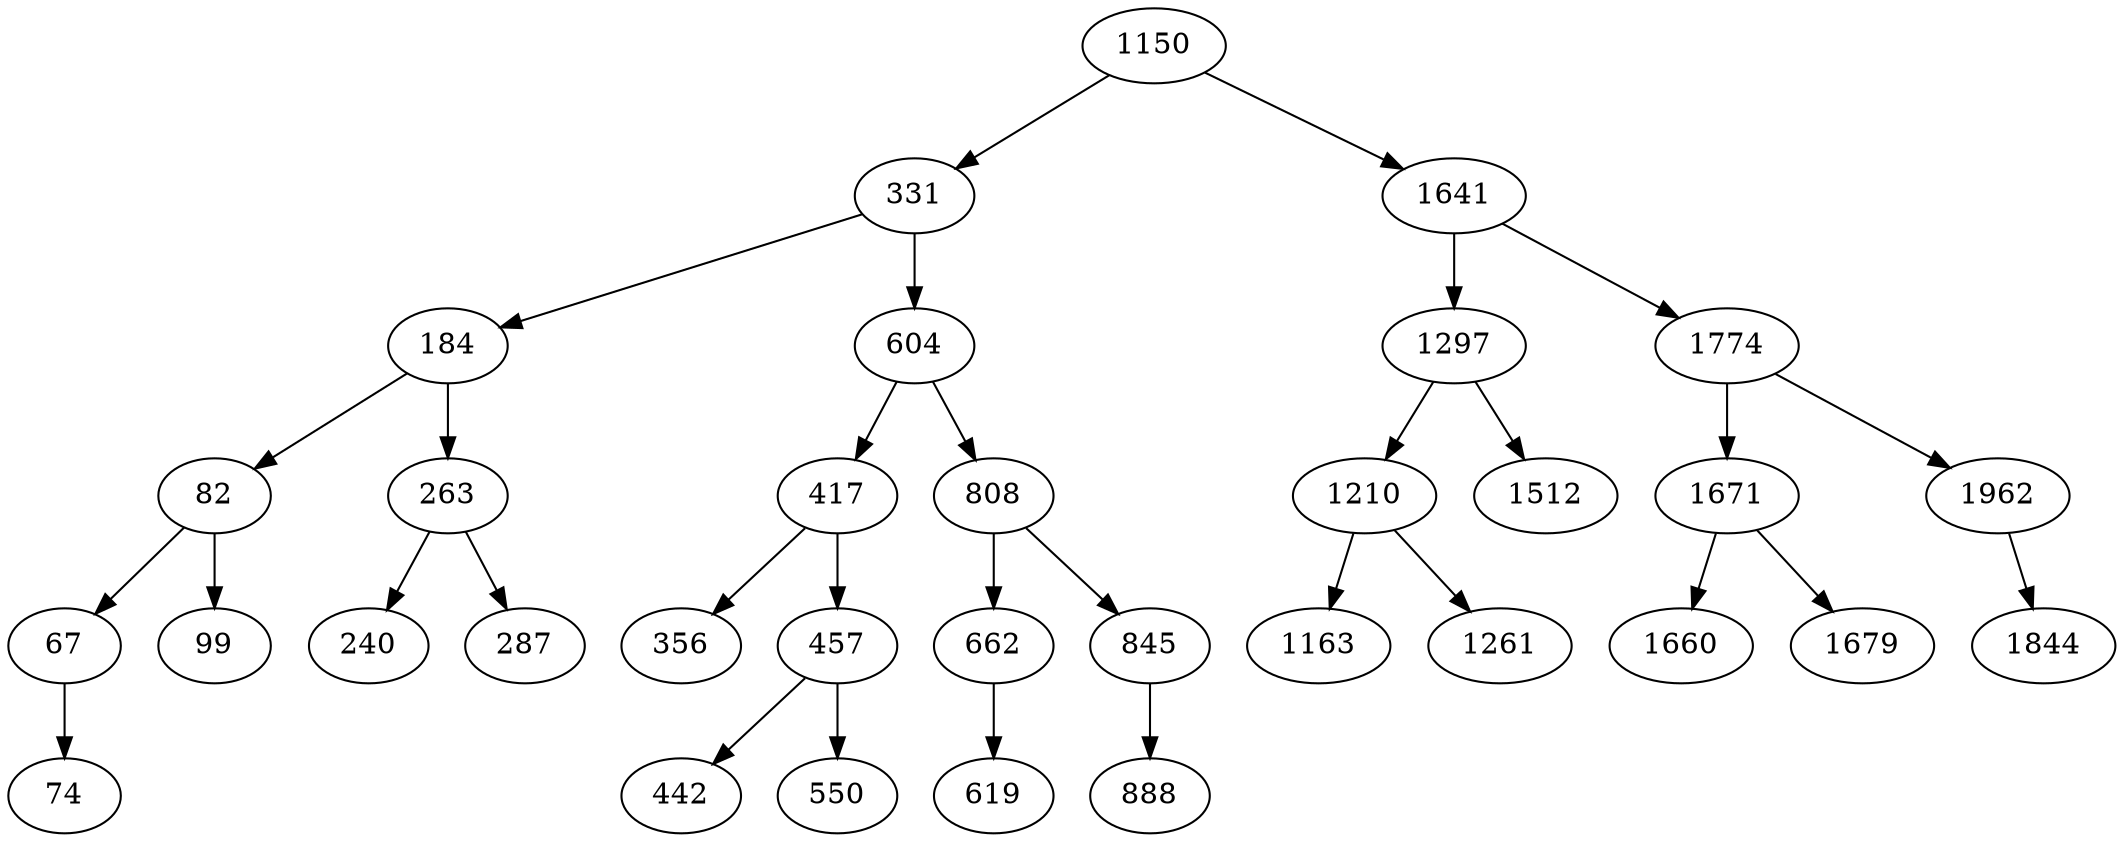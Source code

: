 digraph AVLBaum
{
1150 -> 331;
1150 -> 1641;
331 -> 184;
331 -> 604;
184 -> 82;
184 -> 263;
82 -> 67;
82 -> 99;
67 -> 74;
263 -> 240;
263 -> 287;
604 -> 417;
604 -> 808;
417 -> 356;
417 -> 457;
457 -> 442;
457 -> 550;
808 -> 662;
808 -> 845;
662 -> 619;
845 -> 888;
1641 -> 1297;
1641 -> 1774;
1297 -> 1210;
1297 -> 1512;
1210 -> 1163;
1210 -> 1261;
1774 -> 1671;
1774 -> 1962;
1671 -> 1660;
1671 -> 1679;
1962 -> 1844;
}
